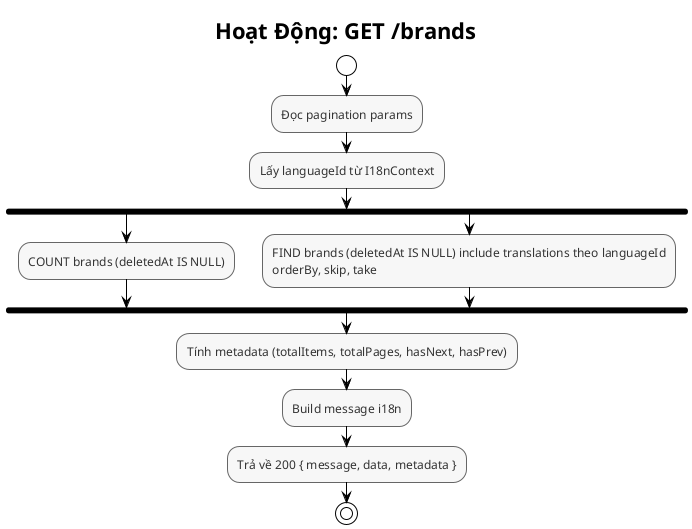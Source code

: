 @startuml Brand - Get List Activity
!theme plain
skinparam backgroundColor #FFFFFF
skinparam activityFontSize 12
skinparam activityFontColor #333333
skinparam activityBorderColor #666666
skinparam activityBackgroundColor #F7F7F7

title Hoạt Động: GET /brands

start
:Đọc pagination params;
:Lấy languageId từ I18nContext;
fork
  :COUNT brands (deletedAt IS NULL);
fork again
  :FIND brands (deletedAt IS NULL) include translations theo languageId
  orderBy, skip, take;
end fork
:Tính metadata (totalItems, totalPages, hasNext, hasPrev);
:Build message i18n;
:Trả về 200 { message, data, metadata };
stop

@enduml


